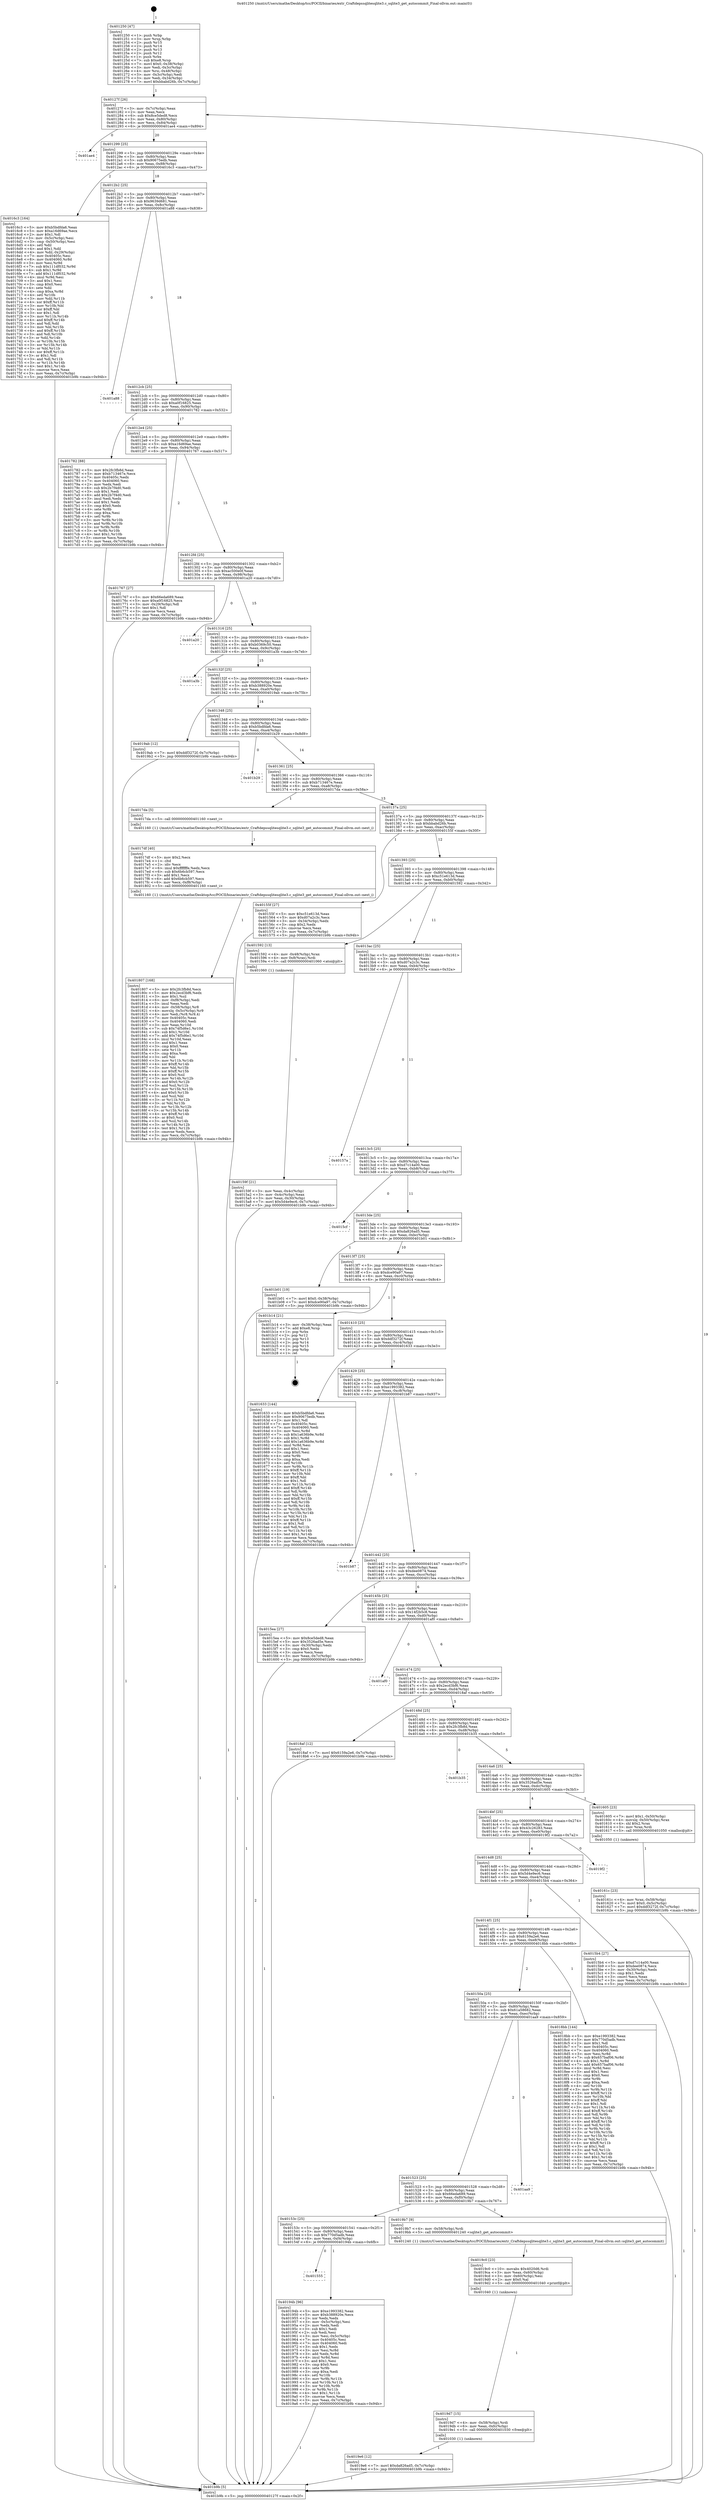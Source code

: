 digraph "0x401250" {
  label = "0x401250 (/mnt/c/Users/mathe/Desktop/tcc/POCII/binaries/extr_Craftdepssqlitesqlite3.c_sqlite3_get_autocommit_Final-ollvm.out::main(0))"
  labelloc = "t"
  node[shape=record]

  Entry [label="",width=0.3,height=0.3,shape=circle,fillcolor=black,style=filled]
  "0x40127f" [label="{
     0x40127f [26]\l
     | [instrs]\l
     &nbsp;&nbsp;0x40127f \<+3\>: mov -0x7c(%rbp),%eax\l
     &nbsp;&nbsp;0x401282 \<+2\>: mov %eax,%ecx\l
     &nbsp;&nbsp;0x401284 \<+6\>: sub $0x8ce5ded8,%ecx\l
     &nbsp;&nbsp;0x40128a \<+3\>: mov %eax,-0x80(%rbp)\l
     &nbsp;&nbsp;0x40128d \<+6\>: mov %ecx,-0x84(%rbp)\l
     &nbsp;&nbsp;0x401293 \<+6\>: je 0000000000401ae4 \<main+0x894\>\l
  }"]
  "0x401ae4" [label="{
     0x401ae4\l
  }", style=dashed]
  "0x401299" [label="{
     0x401299 [25]\l
     | [instrs]\l
     &nbsp;&nbsp;0x401299 \<+5\>: jmp 000000000040129e \<main+0x4e\>\l
     &nbsp;&nbsp;0x40129e \<+3\>: mov -0x80(%rbp),%eax\l
     &nbsp;&nbsp;0x4012a1 \<+5\>: sub $0x90675edb,%eax\l
     &nbsp;&nbsp;0x4012a6 \<+6\>: mov %eax,-0x88(%rbp)\l
     &nbsp;&nbsp;0x4012ac \<+6\>: je 00000000004016c3 \<main+0x473\>\l
  }"]
  Exit [label="",width=0.3,height=0.3,shape=circle,fillcolor=black,style=filled,peripheries=2]
  "0x4016c3" [label="{
     0x4016c3 [164]\l
     | [instrs]\l
     &nbsp;&nbsp;0x4016c3 \<+5\>: mov $0xb5bdfda6,%eax\l
     &nbsp;&nbsp;0x4016c8 \<+5\>: mov $0xa16d69ae,%ecx\l
     &nbsp;&nbsp;0x4016cd \<+2\>: mov $0x1,%dl\l
     &nbsp;&nbsp;0x4016cf \<+3\>: mov -0x5c(%rbp),%esi\l
     &nbsp;&nbsp;0x4016d2 \<+3\>: cmp -0x50(%rbp),%esi\l
     &nbsp;&nbsp;0x4016d5 \<+4\>: setl %dil\l
     &nbsp;&nbsp;0x4016d9 \<+4\>: and $0x1,%dil\l
     &nbsp;&nbsp;0x4016dd \<+4\>: mov %dil,-0x29(%rbp)\l
     &nbsp;&nbsp;0x4016e1 \<+7\>: mov 0x40405c,%esi\l
     &nbsp;&nbsp;0x4016e8 \<+8\>: mov 0x404060,%r8d\l
     &nbsp;&nbsp;0x4016f0 \<+3\>: mov %esi,%r9d\l
     &nbsp;&nbsp;0x4016f3 \<+7\>: sub $0x111df032,%r9d\l
     &nbsp;&nbsp;0x4016fa \<+4\>: sub $0x1,%r9d\l
     &nbsp;&nbsp;0x4016fe \<+7\>: add $0x111df032,%r9d\l
     &nbsp;&nbsp;0x401705 \<+4\>: imul %r9d,%esi\l
     &nbsp;&nbsp;0x401709 \<+3\>: and $0x1,%esi\l
     &nbsp;&nbsp;0x40170c \<+3\>: cmp $0x0,%esi\l
     &nbsp;&nbsp;0x40170f \<+4\>: sete %dil\l
     &nbsp;&nbsp;0x401713 \<+4\>: cmp $0xa,%r8d\l
     &nbsp;&nbsp;0x401717 \<+4\>: setl %r10b\l
     &nbsp;&nbsp;0x40171b \<+3\>: mov %dil,%r11b\l
     &nbsp;&nbsp;0x40171e \<+4\>: xor $0xff,%r11b\l
     &nbsp;&nbsp;0x401722 \<+3\>: mov %r10b,%bl\l
     &nbsp;&nbsp;0x401725 \<+3\>: xor $0xff,%bl\l
     &nbsp;&nbsp;0x401728 \<+3\>: xor $0x1,%dl\l
     &nbsp;&nbsp;0x40172b \<+3\>: mov %r11b,%r14b\l
     &nbsp;&nbsp;0x40172e \<+4\>: and $0xff,%r14b\l
     &nbsp;&nbsp;0x401732 \<+3\>: and %dl,%dil\l
     &nbsp;&nbsp;0x401735 \<+3\>: mov %bl,%r15b\l
     &nbsp;&nbsp;0x401738 \<+4\>: and $0xff,%r15b\l
     &nbsp;&nbsp;0x40173c \<+3\>: and %dl,%r10b\l
     &nbsp;&nbsp;0x40173f \<+3\>: or %dil,%r14b\l
     &nbsp;&nbsp;0x401742 \<+3\>: or %r10b,%r15b\l
     &nbsp;&nbsp;0x401745 \<+3\>: xor %r15b,%r14b\l
     &nbsp;&nbsp;0x401748 \<+3\>: or %bl,%r11b\l
     &nbsp;&nbsp;0x40174b \<+4\>: xor $0xff,%r11b\l
     &nbsp;&nbsp;0x40174f \<+3\>: or $0x1,%dl\l
     &nbsp;&nbsp;0x401752 \<+3\>: and %dl,%r11b\l
     &nbsp;&nbsp;0x401755 \<+3\>: or %r11b,%r14b\l
     &nbsp;&nbsp;0x401758 \<+4\>: test $0x1,%r14b\l
     &nbsp;&nbsp;0x40175c \<+3\>: cmovne %ecx,%eax\l
     &nbsp;&nbsp;0x40175f \<+3\>: mov %eax,-0x7c(%rbp)\l
     &nbsp;&nbsp;0x401762 \<+5\>: jmp 0000000000401b9b \<main+0x94b\>\l
  }"]
  "0x4012b2" [label="{
     0x4012b2 [25]\l
     | [instrs]\l
     &nbsp;&nbsp;0x4012b2 \<+5\>: jmp 00000000004012b7 \<main+0x67\>\l
     &nbsp;&nbsp;0x4012b7 \<+3\>: mov -0x80(%rbp),%eax\l
     &nbsp;&nbsp;0x4012ba \<+5\>: sub $0x9639d681,%eax\l
     &nbsp;&nbsp;0x4012bf \<+6\>: mov %eax,-0x8c(%rbp)\l
     &nbsp;&nbsp;0x4012c5 \<+6\>: je 0000000000401a88 \<main+0x838\>\l
  }"]
  "0x4019e6" [label="{
     0x4019e6 [12]\l
     | [instrs]\l
     &nbsp;&nbsp;0x4019e6 \<+7\>: movl $0xda826ad5,-0x7c(%rbp)\l
     &nbsp;&nbsp;0x4019ed \<+5\>: jmp 0000000000401b9b \<main+0x94b\>\l
  }"]
  "0x401a88" [label="{
     0x401a88\l
  }", style=dashed]
  "0x4012cb" [label="{
     0x4012cb [25]\l
     | [instrs]\l
     &nbsp;&nbsp;0x4012cb \<+5\>: jmp 00000000004012d0 \<main+0x80\>\l
     &nbsp;&nbsp;0x4012d0 \<+3\>: mov -0x80(%rbp),%eax\l
     &nbsp;&nbsp;0x4012d3 \<+5\>: sub $0xa0f16825,%eax\l
     &nbsp;&nbsp;0x4012d8 \<+6\>: mov %eax,-0x90(%rbp)\l
     &nbsp;&nbsp;0x4012de \<+6\>: je 0000000000401782 \<main+0x532\>\l
  }"]
  "0x4019d7" [label="{
     0x4019d7 [15]\l
     | [instrs]\l
     &nbsp;&nbsp;0x4019d7 \<+4\>: mov -0x58(%rbp),%rdi\l
     &nbsp;&nbsp;0x4019db \<+6\>: mov %eax,-0xfc(%rbp)\l
     &nbsp;&nbsp;0x4019e1 \<+5\>: call 0000000000401030 \<free@plt\>\l
     | [calls]\l
     &nbsp;&nbsp;0x401030 \{1\} (unknown)\l
  }"]
  "0x401782" [label="{
     0x401782 [88]\l
     | [instrs]\l
     &nbsp;&nbsp;0x401782 \<+5\>: mov $0x2fc3fb8d,%eax\l
     &nbsp;&nbsp;0x401787 \<+5\>: mov $0xb713467e,%ecx\l
     &nbsp;&nbsp;0x40178c \<+7\>: mov 0x40405c,%edx\l
     &nbsp;&nbsp;0x401793 \<+7\>: mov 0x404060,%esi\l
     &nbsp;&nbsp;0x40179a \<+2\>: mov %edx,%edi\l
     &nbsp;&nbsp;0x40179c \<+6\>: sub $0x2b7f4d0,%edi\l
     &nbsp;&nbsp;0x4017a2 \<+3\>: sub $0x1,%edi\l
     &nbsp;&nbsp;0x4017a5 \<+6\>: add $0x2b7f4d0,%edi\l
     &nbsp;&nbsp;0x4017ab \<+3\>: imul %edi,%edx\l
     &nbsp;&nbsp;0x4017ae \<+3\>: and $0x1,%edx\l
     &nbsp;&nbsp;0x4017b1 \<+3\>: cmp $0x0,%edx\l
     &nbsp;&nbsp;0x4017b4 \<+4\>: sete %r8b\l
     &nbsp;&nbsp;0x4017b8 \<+3\>: cmp $0xa,%esi\l
     &nbsp;&nbsp;0x4017bb \<+4\>: setl %r9b\l
     &nbsp;&nbsp;0x4017bf \<+3\>: mov %r8b,%r10b\l
     &nbsp;&nbsp;0x4017c2 \<+3\>: and %r9b,%r10b\l
     &nbsp;&nbsp;0x4017c5 \<+3\>: xor %r9b,%r8b\l
     &nbsp;&nbsp;0x4017c8 \<+3\>: or %r8b,%r10b\l
     &nbsp;&nbsp;0x4017cb \<+4\>: test $0x1,%r10b\l
     &nbsp;&nbsp;0x4017cf \<+3\>: cmovne %ecx,%eax\l
     &nbsp;&nbsp;0x4017d2 \<+3\>: mov %eax,-0x7c(%rbp)\l
     &nbsp;&nbsp;0x4017d5 \<+5\>: jmp 0000000000401b9b \<main+0x94b\>\l
  }"]
  "0x4012e4" [label="{
     0x4012e4 [25]\l
     | [instrs]\l
     &nbsp;&nbsp;0x4012e4 \<+5\>: jmp 00000000004012e9 \<main+0x99\>\l
     &nbsp;&nbsp;0x4012e9 \<+3\>: mov -0x80(%rbp),%eax\l
     &nbsp;&nbsp;0x4012ec \<+5\>: sub $0xa16d69ae,%eax\l
     &nbsp;&nbsp;0x4012f1 \<+6\>: mov %eax,-0x94(%rbp)\l
     &nbsp;&nbsp;0x4012f7 \<+6\>: je 0000000000401767 \<main+0x517\>\l
  }"]
  "0x4019c0" [label="{
     0x4019c0 [23]\l
     | [instrs]\l
     &nbsp;&nbsp;0x4019c0 \<+10\>: movabs $0x4020d6,%rdi\l
     &nbsp;&nbsp;0x4019ca \<+3\>: mov %eax,-0x60(%rbp)\l
     &nbsp;&nbsp;0x4019cd \<+3\>: mov -0x60(%rbp),%esi\l
     &nbsp;&nbsp;0x4019d0 \<+2\>: mov $0x0,%al\l
     &nbsp;&nbsp;0x4019d2 \<+5\>: call 0000000000401040 \<printf@plt\>\l
     | [calls]\l
     &nbsp;&nbsp;0x401040 \{1\} (unknown)\l
  }"]
  "0x401767" [label="{
     0x401767 [27]\l
     | [instrs]\l
     &nbsp;&nbsp;0x401767 \<+5\>: mov $0x66eda689,%eax\l
     &nbsp;&nbsp;0x40176c \<+5\>: mov $0xa0f16825,%ecx\l
     &nbsp;&nbsp;0x401771 \<+3\>: mov -0x29(%rbp),%dl\l
     &nbsp;&nbsp;0x401774 \<+3\>: test $0x1,%dl\l
     &nbsp;&nbsp;0x401777 \<+3\>: cmovne %ecx,%eax\l
     &nbsp;&nbsp;0x40177a \<+3\>: mov %eax,-0x7c(%rbp)\l
     &nbsp;&nbsp;0x40177d \<+5\>: jmp 0000000000401b9b \<main+0x94b\>\l
  }"]
  "0x4012fd" [label="{
     0x4012fd [25]\l
     | [instrs]\l
     &nbsp;&nbsp;0x4012fd \<+5\>: jmp 0000000000401302 \<main+0xb2\>\l
     &nbsp;&nbsp;0x401302 \<+3\>: mov -0x80(%rbp),%eax\l
     &nbsp;&nbsp;0x401305 \<+5\>: sub $0xac500e0f,%eax\l
     &nbsp;&nbsp;0x40130a \<+6\>: mov %eax,-0x98(%rbp)\l
     &nbsp;&nbsp;0x401310 \<+6\>: je 0000000000401a20 \<main+0x7d0\>\l
  }"]
  "0x401555" [label="{
     0x401555\l
  }", style=dashed]
  "0x401a20" [label="{
     0x401a20\l
  }", style=dashed]
  "0x401316" [label="{
     0x401316 [25]\l
     | [instrs]\l
     &nbsp;&nbsp;0x401316 \<+5\>: jmp 000000000040131b \<main+0xcb\>\l
     &nbsp;&nbsp;0x40131b \<+3\>: mov -0x80(%rbp),%eax\l
     &nbsp;&nbsp;0x40131e \<+5\>: sub $0xb0369c50,%eax\l
     &nbsp;&nbsp;0x401323 \<+6\>: mov %eax,-0x9c(%rbp)\l
     &nbsp;&nbsp;0x401329 \<+6\>: je 0000000000401a3b \<main+0x7eb\>\l
  }"]
  "0x40194b" [label="{
     0x40194b [96]\l
     | [instrs]\l
     &nbsp;&nbsp;0x40194b \<+5\>: mov $0xe1993382,%eax\l
     &nbsp;&nbsp;0x401950 \<+5\>: mov $0xb388920e,%ecx\l
     &nbsp;&nbsp;0x401955 \<+2\>: xor %edx,%edx\l
     &nbsp;&nbsp;0x401957 \<+3\>: mov -0x5c(%rbp),%esi\l
     &nbsp;&nbsp;0x40195a \<+2\>: mov %edx,%edi\l
     &nbsp;&nbsp;0x40195c \<+3\>: sub $0x1,%edi\l
     &nbsp;&nbsp;0x40195f \<+2\>: sub %edi,%esi\l
     &nbsp;&nbsp;0x401961 \<+3\>: mov %esi,-0x5c(%rbp)\l
     &nbsp;&nbsp;0x401964 \<+7\>: mov 0x40405c,%esi\l
     &nbsp;&nbsp;0x40196b \<+7\>: mov 0x404060,%edi\l
     &nbsp;&nbsp;0x401972 \<+3\>: sub $0x1,%edx\l
     &nbsp;&nbsp;0x401975 \<+3\>: mov %esi,%r8d\l
     &nbsp;&nbsp;0x401978 \<+3\>: add %edx,%r8d\l
     &nbsp;&nbsp;0x40197b \<+4\>: imul %r8d,%esi\l
     &nbsp;&nbsp;0x40197f \<+3\>: and $0x1,%esi\l
     &nbsp;&nbsp;0x401982 \<+3\>: cmp $0x0,%esi\l
     &nbsp;&nbsp;0x401985 \<+4\>: sete %r9b\l
     &nbsp;&nbsp;0x401989 \<+3\>: cmp $0xa,%edi\l
     &nbsp;&nbsp;0x40198c \<+4\>: setl %r10b\l
     &nbsp;&nbsp;0x401990 \<+3\>: mov %r9b,%r11b\l
     &nbsp;&nbsp;0x401993 \<+3\>: and %r10b,%r11b\l
     &nbsp;&nbsp;0x401996 \<+3\>: xor %r10b,%r9b\l
     &nbsp;&nbsp;0x401999 \<+3\>: or %r9b,%r11b\l
     &nbsp;&nbsp;0x40199c \<+4\>: test $0x1,%r11b\l
     &nbsp;&nbsp;0x4019a0 \<+3\>: cmovne %ecx,%eax\l
     &nbsp;&nbsp;0x4019a3 \<+3\>: mov %eax,-0x7c(%rbp)\l
     &nbsp;&nbsp;0x4019a6 \<+5\>: jmp 0000000000401b9b \<main+0x94b\>\l
  }"]
  "0x401a3b" [label="{
     0x401a3b\l
  }", style=dashed]
  "0x40132f" [label="{
     0x40132f [25]\l
     | [instrs]\l
     &nbsp;&nbsp;0x40132f \<+5\>: jmp 0000000000401334 \<main+0xe4\>\l
     &nbsp;&nbsp;0x401334 \<+3\>: mov -0x80(%rbp),%eax\l
     &nbsp;&nbsp;0x401337 \<+5\>: sub $0xb388920e,%eax\l
     &nbsp;&nbsp;0x40133c \<+6\>: mov %eax,-0xa0(%rbp)\l
     &nbsp;&nbsp;0x401342 \<+6\>: je 00000000004019ab \<main+0x75b\>\l
  }"]
  "0x40153c" [label="{
     0x40153c [25]\l
     | [instrs]\l
     &nbsp;&nbsp;0x40153c \<+5\>: jmp 0000000000401541 \<main+0x2f1\>\l
     &nbsp;&nbsp;0x401541 \<+3\>: mov -0x80(%rbp),%eax\l
     &nbsp;&nbsp;0x401544 \<+5\>: sub $0x770d5adb,%eax\l
     &nbsp;&nbsp;0x401549 \<+6\>: mov %eax,-0xf4(%rbp)\l
     &nbsp;&nbsp;0x40154f \<+6\>: je 000000000040194b \<main+0x6fb\>\l
  }"]
  "0x4019ab" [label="{
     0x4019ab [12]\l
     | [instrs]\l
     &nbsp;&nbsp;0x4019ab \<+7\>: movl $0xddf3272f,-0x7c(%rbp)\l
     &nbsp;&nbsp;0x4019b2 \<+5\>: jmp 0000000000401b9b \<main+0x94b\>\l
  }"]
  "0x401348" [label="{
     0x401348 [25]\l
     | [instrs]\l
     &nbsp;&nbsp;0x401348 \<+5\>: jmp 000000000040134d \<main+0xfd\>\l
     &nbsp;&nbsp;0x40134d \<+3\>: mov -0x80(%rbp),%eax\l
     &nbsp;&nbsp;0x401350 \<+5\>: sub $0xb5bdfda6,%eax\l
     &nbsp;&nbsp;0x401355 \<+6\>: mov %eax,-0xa4(%rbp)\l
     &nbsp;&nbsp;0x40135b \<+6\>: je 0000000000401b29 \<main+0x8d9\>\l
  }"]
  "0x4019b7" [label="{
     0x4019b7 [9]\l
     | [instrs]\l
     &nbsp;&nbsp;0x4019b7 \<+4\>: mov -0x58(%rbp),%rdi\l
     &nbsp;&nbsp;0x4019bb \<+5\>: call 0000000000401240 \<sqlite3_get_autocommit\>\l
     | [calls]\l
     &nbsp;&nbsp;0x401240 \{1\} (/mnt/c/Users/mathe/Desktop/tcc/POCII/binaries/extr_Craftdepssqlitesqlite3.c_sqlite3_get_autocommit_Final-ollvm.out::sqlite3_get_autocommit)\l
  }"]
  "0x401b29" [label="{
     0x401b29\l
  }", style=dashed]
  "0x401361" [label="{
     0x401361 [25]\l
     | [instrs]\l
     &nbsp;&nbsp;0x401361 \<+5\>: jmp 0000000000401366 \<main+0x116\>\l
     &nbsp;&nbsp;0x401366 \<+3\>: mov -0x80(%rbp),%eax\l
     &nbsp;&nbsp;0x401369 \<+5\>: sub $0xb713467e,%eax\l
     &nbsp;&nbsp;0x40136e \<+6\>: mov %eax,-0xa8(%rbp)\l
     &nbsp;&nbsp;0x401374 \<+6\>: je 00000000004017da \<main+0x58a\>\l
  }"]
  "0x401523" [label="{
     0x401523 [25]\l
     | [instrs]\l
     &nbsp;&nbsp;0x401523 \<+5\>: jmp 0000000000401528 \<main+0x2d8\>\l
     &nbsp;&nbsp;0x401528 \<+3\>: mov -0x80(%rbp),%eax\l
     &nbsp;&nbsp;0x40152b \<+5\>: sub $0x66eda689,%eax\l
     &nbsp;&nbsp;0x401530 \<+6\>: mov %eax,-0xf0(%rbp)\l
     &nbsp;&nbsp;0x401536 \<+6\>: je 00000000004019b7 \<main+0x767\>\l
  }"]
  "0x4017da" [label="{
     0x4017da [5]\l
     | [instrs]\l
     &nbsp;&nbsp;0x4017da \<+5\>: call 0000000000401160 \<next_i\>\l
     | [calls]\l
     &nbsp;&nbsp;0x401160 \{1\} (/mnt/c/Users/mathe/Desktop/tcc/POCII/binaries/extr_Craftdepssqlitesqlite3.c_sqlite3_get_autocommit_Final-ollvm.out::next_i)\l
  }"]
  "0x40137a" [label="{
     0x40137a [25]\l
     | [instrs]\l
     &nbsp;&nbsp;0x40137a \<+5\>: jmp 000000000040137f \<main+0x12f\>\l
     &nbsp;&nbsp;0x40137f \<+3\>: mov -0x80(%rbp),%eax\l
     &nbsp;&nbsp;0x401382 \<+5\>: sub $0xbbabd26b,%eax\l
     &nbsp;&nbsp;0x401387 \<+6\>: mov %eax,-0xac(%rbp)\l
     &nbsp;&nbsp;0x40138d \<+6\>: je 000000000040155f \<main+0x30f\>\l
  }"]
  "0x401aa9" [label="{
     0x401aa9\l
  }", style=dashed]
  "0x40155f" [label="{
     0x40155f [27]\l
     | [instrs]\l
     &nbsp;&nbsp;0x40155f \<+5\>: mov $0xc51e613d,%eax\l
     &nbsp;&nbsp;0x401564 \<+5\>: mov $0xd07a2c3c,%ecx\l
     &nbsp;&nbsp;0x401569 \<+3\>: mov -0x34(%rbp),%edx\l
     &nbsp;&nbsp;0x40156c \<+3\>: cmp $0x2,%edx\l
     &nbsp;&nbsp;0x40156f \<+3\>: cmovne %ecx,%eax\l
     &nbsp;&nbsp;0x401572 \<+3\>: mov %eax,-0x7c(%rbp)\l
     &nbsp;&nbsp;0x401575 \<+5\>: jmp 0000000000401b9b \<main+0x94b\>\l
  }"]
  "0x401393" [label="{
     0x401393 [25]\l
     | [instrs]\l
     &nbsp;&nbsp;0x401393 \<+5\>: jmp 0000000000401398 \<main+0x148\>\l
     &nbsp;&nbsp;0x401398 \<+3\>: mov -0x80(%rbp),%eax\l
     &nbsp;&nbsp;0x40139b \<+5\>: sub $0xc51e613d,%eax\l
     &nbsp;&nbsp;0x4013a0 \<+6\>: mov %eax,-0xb0(%rbp)\l
     &nbsp;&nbsp;0x4013a6 \<+6\>: je 0000000000401592 \<main+0x342\>\l
  }"]
  "0x401b9b" [label="{
     0x401b9b [5]\l
     | [instrs]\l
     &nbsp;&nbsp;0x401b9b \<+5\>: jmp 000000000040127f \<main+0x2f\>\l
  }"]
  "0x401250" [label="{
     0x401250 [47]\l
     | [instrs]\l
     &nbsp;&nbsp;0x401250 \<+1\>: push %rbp\l
     &nbsp;&nbsp;0x401251 \<+3\>: mov %rsp,%rbp\l
     &nbsp;&nbsp;0x401254 \<+2\>: push %r15\l
     &nbsp;&nbsp;0x401256 \<+2\>: push %r14\l
     &nbsp;&nbsp;0x401258 \<+2\>: push %r13\l
     &nbsp;&nbsp;0x40125a \<+2\>: push %r12\l
     &nbsp;&nbsp;0x40125c \<+1\>: push %rbx\l
     &nbsp;&nbsp;0x40125d \<+7\>: sub $0xe8,%rsp\l
     &nbsp;&nbsp;0x401264 \<+7\>: movl $0x0,-0x38(%rbp)\l
     &nbsp;&nbsp;0x40126b \<+3\>: mov %edi,-0x3c(%rbp)\l
     &nbsp;&nbsp;0x40126e \<+4\>: mov %rsi,-0x48(%rbp)\l
     &nbsp;&nbsp;0x401272 \<+3\>: mov -0x3c(%rbp),%edi\l
     &nbsp;&nbsp;0x401275 \<+3\>: mov %edi,-0x34(%rbp)\l
     &nbsp;&nbsp;0x401278 \<+7\>: movl $0xbbabd26b,-0x7c(%rbp)\l
  }"]
  "0x40150a" [label="{
     0x40150a [25]\l
     | [instrs]\l
     &nbsp;&nbsp;0x40150a \<+5\>: jmp 000000000040150f \<main+0x2bf\>\l
     &nbsp;&nbsp;0x40150f \<+3\>: mov -0x80(%rbp),%eax\l
     &nbsp;&nbsp;0x401512 \<+5\>: sub $0x61a58682,%eax\l
     &nbsp;&nbsp;0x401517 \<+6\>: mov %eax,-0xec(%rbp)\l
     &nbsp;&nbsp;0x40151d \<+6\>: je 0000000000401aa9 \<main+0x859\>\l
  }"]
  "0x401592" [label="{
     0x401592 [13]\l
     | [instrs]\l
     &nbsp;&nbsp;0x401592 \<+4\>: mov -0x48(%rbp),%rax\l
     &nbsp;&nbsp;0x401596 \<+4\>: mov 0x8(%rax),%rdi\l
     &nbsp;&nbsp;0x40159a \<+5\>: call 0000000000401060 \<atoi@plt\>\l
     | [calls]\l
     &nbsp;&nbsp;0x401060 \{1\} (unknown)\l
  }"]
  "0x4013ac" [label="{
     0x4013ac [25]\l
     | [instrs]\l
     &nbsp;&nbsp;0x4013ac \<+5\>: jmp 00000000004013b1 \<main+0x161\>\l
     &nbsp;&nbsp;0x4013b1 \<+3\>: mov -0x80(%rbp),%eax\l
     &nbsp;&nbsp;0x4013b4 \<+5\>: sub $0xd07a2c3c,%eax\l
     &nbsp;&nbsp;0x4013b9 \<+6\>: mov %eax,-0xb4(%rbp)\l
     &nbsp;&nbsp;0x4013bf \<+6\>: je 000000000040157a \<main+0x32a\>\l
  }"]
  "0x40159f" [label="{
     0x40159f [21]\l
     | [instrs]\l
     &nbsp;&nbsp;0x40159f \<+3\>: mov %eax,-0x4c(%rbp)\l
     &nbsp;&nbsp;0x4015a2 \<+3\>: mov -0x4c(%rbp),%eax\l
     &nbsp;&nbsp;0x4015a5 \<+3\>: mov %eax,-0x30(%rbp)\l
     &nbsp;&nbsp;0x4015a8 \<+7\>: movl $0x5d4e9ec6,-0x7c(%rbp)\l
     &nbsp;&nbsp;0x4015af \<+5\>: jmp 0000000000401b9b \<main+0x94b\>\l
  }"]
  "0x4018bb" [label="{
     0x4018bb [144]\l
     | [instrs]\l
     &nbsp;&nbsp;0x4018bb \<+5\>: mov $0xe1993382,%eax\l
     &nbsp;&nbsp;0x4018c0 \<+5\>: mov $0x770d5adb,%ecx\l
     &nbsp;&nbsp;0x4018c5 \<+2\>: mov $0x1,%dl\l
     &nbsp;&nbsp;0x4018c7 \<+7\>: mov 0x40405c,%esi\l
     &nbsp;&nbsp;0x4018ce \<+7\>: mov 0x404060,%edi\l
     &nbsp;&nbsp;0x4018d5 \<+3\>: mov %esi,%r8d\l
     &nbsp;&nbsp;0x4018d8 \<+7\>: sub $0x657baf06,%r8d\l
     &nbsp;&nbsp;0x4018df \<+4\>: sub $0x1,%r8d\l
     &nbsp;&nbsp;0x4018e3 \<+7\>: add $0x657baf06,%r8d\l
     &nbsp;&nbsp;0x4018ea \<+4\>: imul %r8d,%esi\l
     &nbsp;&nbsp;0x4018ee \<+3\>: and $0x1,%esi\l
     &nbsp;&nbsp;0x4018f1 \<+3\>: cmp $0x0,%esi\l
     &nbsp;&nbsp;0x4018f4 \<+4\>: sete %r9b\l
     &nbsp;&nbsp;0x4018f8 \<+3\>: cmp $0xa,%edi\l
     &nbsp;&nbsp;0x4018fb \<+4\>: setl %r10b\l
     &nbsp;&nbsp;0x4018ff \<+3\>: mov %r9b,%r11b\l
     &nbsp;&nbsp;0x401902 \<+4\>: xor $0xff,%r11b\l
     &nbsp;&nbsp;0x401906 \<+3\>: mov %r10b,%bl\l
     &nbsp;&nbsp;0x401909 \<+3\>: xor $0xff,%bl\l
     &nbsp;&nbsp;0x40190c \<+3\>: xor $0x1,%dl\l
     &nbsp;&nbsp;0x40190f \<+3\>: mov %r11b,%r14b\l
     &nbsp;&nbsp;0x401912 \<+4\>: and $0xff,%r14b\l
     &nbsp;&nbsp;0x401916 \<+3\>: and %dl,%r9b\l
     &nbsp;&nbsp;0x401919 \<+3\>: mov %bl,%r15b\l
     &nbsp;&nbsp;0x40191c \<+4\>: and $0xff,%r15b\l
     &nbsp;&nbsp;0x401920 \<+3\>: and %dl,%r10b\l
     &nbsp;&nbsp;0x401923 \<+3\>: or %r9b,%r14b\l
     &nbsp;&nbsp;0x401926 \<+3\>: or %r10b,%r15b\l
     &nbsp;&nbsp;0x401929 \<+3\>: xor %r15b,%r14b\l
     &nbsp;&nbsp;0x40192c \<+3\>: or %bl,%r11b\l
     &nbsp;&nbsp;0x40192f \<+4\>: xor $0xff,%r11b\l
     &nbsp;&nbsp;0x401933 \<+3\>: or $0x1,%dl\l
     &nbsp;&nbsp;0x401936 \<+3\>: and %dl,%r11b\l
     &nbsp;&nbsp;0x401939 \<+3\>: or %r11b,%r14b\l
     &nbsp;&nbsp;0x40193c \<+4\>: test $0x1,%r14b\l
     &nbsp;&nbsp;0x401940 \<+3\>: cmovne %ecx,%eax\l
     &nbsp;&nbsp;0x401943 \<+3\>: mov %eax,-0x7c(%rbp)\l
     &nbsp;&nbsp;0x401946 \<+5\>: jmp 0000000000401b9b \<main+0x94b\>\l
  }"]
  "0x40157a" [label="{
     0x40157a\l
  }", style=dashed]
  "0x4013c5" [label="{
     0x4013c5 [25]\l
     | [instrs]\l
     &nbsp;&nbsp;0x4013c5 \<+5\>: jmp 00000000004013ca \<main+0x17a\>\l
     &nbsp;&nbsp;0x4013ca \<+3\>: mov -0x80(%rbp),%eax\l
     &nbsp;&nbsp;0x4013cd \<+5\>: sub $0xd7c14a00,%eax\l
     &nbsp;&nbsp;0x4013d2 \<+6\>: mov %eax,-0xb8(%rbp)\l
     &nbsp;&nbsp;0x4013d8 \<+6\>: je 00000000004015cf \<main+0x37f\>\l
  }"]
  "0x401807" [label="{
     0x401807 [168]\l
     | [instrs]\l
     &nbsp;&nbsp;0x401807 \<+5\>: mov $0x2fc3fb8d,%ecx\l
     &nbsp;&nbsp;0x40180c \<+5\>: mov $0x2ecd3bf6,%edx\l
     &nbsp;&nbsp;0x401811 \<+3\>: mov $0x1,%sil\l
     &nbsp;&nbsp;0x401814 \<+6\>: mov -0xf8(%rbp),%edi\l
     &nbsp;&nbsp;0x40181a \<+3\>: imul %eax,%edi\l
     &nbsp;&nbsp;0x40181d \<+4\>: mov -0x58(%rbp),%r8\l
     &nbsp;&nbsp;0x401821 \<+4\>: movslq -0x5c(%rbp),%r9\l
     &nbsp;&nbsp;0x401825 \<+4\>: mov %edi,(%r8,%r9,4)\l
     &nbsp;&nbsp;0x401829 \<+7\>: mov 0x40405c,%eax\l
     &nbsp;&nbsp;0x401830 \<+7\>: mov 0x404060,%edi\l
     &nbsp;&nbsp;0x401837 \<+3\>: mov %eax,%r10d\l
     &nbsp;&nbsp;0x40183a \<+7\>: sub $0x74f5d6e1,%r10d\l
     &nbsp;&nbsp;0x401841 \<+4\>: sub $0x1,%r10d\l
     &nbsp;&nbsp;0x401845 \<+7\>: add $0x74f5d6e1,%r10d\l
     &nbsp;&nbsp;0x40184c \<+4\>: imul %r10d,%eax\l
     &nbsp;&nbsp;0x401850 \<+3\>: and $0x1,%eax\l
     &nbsp;&nbsp;0x401853 \<+3\>: cmp $0x0,%eax\l
     &nbsp;&nbsp;0x401856 \<+4\>: sete %r11b\l
     &nbsp;&nbsp;0x40185a \<+3\>: cmp $0xa,%edi\l
     &nbsp;&nbsp;0x40185d \<+3\>: setl %bl\l
     &nbsp;&nbsp;0x401860 \<+3\>: mov %r11b,%r14b\l
     &nbsp;&nbsp;0x401863 \<+4\>: xor $0xff,%r14b\l
     &nbsp;&nbsp;0x401867 \<+3\>: mov %bl,%r15b\l
     &nbsp;&nbsp;0x40186a \<+4\>: xor $0xff,%r15b\l
     &nbsp;&nbsp;0x40186e \<+4\>: xor $0x0,%sil\l
     &nbsp;&nbsp;0x401872 \<+3\>: mov %r14b,%r12b\l
     &nbsp;&nbsp;0x401875 \<+4\>: and $0x0,%r12b\l
     &nbsp;&nbsp;0x401879 \<+3\>: and %sil,%r11b\l
     &nbsp;&nbsp;0x40187c \<+3\>: mov %r15b,%r13b\l
     &nbsp;&nbsp;0x40187f \<+4\>: and $0x0,%r13b\l
     &nbsp;&nbsp;0x401883 \<+3\>: and %sil,%bl\l
     &nbsp;&nbsp;0x401886 \<+3\>: or %r11b,%r12b\l
     &nbsp;&nbsp;0x401889 \<+3\>: or %bl,%r13b\l
     &nbsp;&nbsp;0x40188c \<+3\>: xor %r13b,%r12b\l
     &nbsp;&nbsp;0x40188f \<+3\>: or %r15b,%r14b\l
     &nbsp;&nbsp;0x401892 \<+4\>: xor $0xff,%r14b\l
     &nbsp;&nbsp;0x401896 \<+4\>: or $0x0,%sil\l
     &nbsp;&nbsp;0x40189a \<+3\>: and %sil,%r14b\l
     &nbsp;&nbsp;0x40189d \<+3\>: or %r14b,%r12b\l
     &nbsp;&nbsp;0x4018a0 \<+4\>: test $0x1,%r12b\l
     &nbsp;&nbsp;0x4018a4 \<+3\>: cmovne %edx,%ecx\l
     &nbsp;&nbsp;0x4018a7 \<+3\>: mov %ecx,-0x7c(%rbp)\l
     &nbsp;&nbsp;0x4018aa \<+5\>: jmp 0000000000401b9b \<main+0x94b\>\l
  }"]
  "0x4015cf" [label="{
     0x4015cf\l
  }", style=dashed]
  "0x4013de" [label="{
     0x4013de [25]\l
     | [instrs]\l
     &nbsp;&nbsp;0x4013de \<+5\>: jmp 00000000004013e3 \<main+0x193\>\l
     &nbsp;&nbsp;0x4013e3 \<+3\>: mov -0x80(%rbp),%eax\l
     &nbsp;&nbsp;0x4013e6 \<+5\>: sub $0xda826ad5,%eax\l
     &nbsp;&nbsp;0x4013eb \<+6\>: mov %eax,-0xbc(%rbp)\l
     &nbsp;&nbsp;0x4013f1 \<+6\>: je 0000000000401b01 \<main+0x8b1\>\l
  }"]
  "0x4017df" [label="{
     0x4017df [40]\l
     | [instrs]\l
     &nbsp;&nbsp;0x4017df \<+5\>: mov $0x2,%ecx\l
     &nbsp;&nbsp;0x4017e4 \<+1\>: cltd\l
     &nbsp;&nbsp;0x4017e5 \<+2\>: idiv %ecx\l
     &nbsp;&nbsp;0x4017e7 \<+6\>: imul $0xfffffffe,%edx,%ecx\l
     &nbsp;&nbsp;0x4017ed \<+6\>: sub $0x6b6cb597,%ecx\l
     &nbsp;&nbsp;0x4017f3 \<+3\>: add $0x1,%ecx\l
     &nbsp;&nbsp;0x4017f6 \<+6\>: add $0x6b6cb597,%ecx\l
     &nbsp;&nbsp;0x4017fc \<+6\>: mov %ecx,-0xf8(%rbp)\l
     &nbsp;&nbsp;0x401802 \<+5\>: call 0000000000401160 \<next_i\>\l
     | [calls]\l
     &nbsp;&nbsp;0x401160 \{1\} (/mnt/c/Users/mathe/Desktop/tcc/POCII/binaries/extr_Craftdepssqlitesqlite3.c_sqlite3_get_autocommit_Final-ollvm.out::next_i)\l
  }"]
  "0x401b01" [label="{
     0x401b01 [19]\l
     | [instrs]\l
     &nbsp;&nbsp;0x401b01 \<+7\>: movl $0x0,-0x38(%rbp)\l
     &nbsp;&nbsp;0x401b08 \<+7\>: movl $0xdce90a97,-0x7c(%rbp)\l
     &nbsp;&nbsp;0x401b0f \<+5\>: jmp 0000000000401b9b \<main+0x94b\>\l
  }"]
  "0x4013f7" [label="{
     0x4013f7 [25]\l
     | [instrs]\l
     &nbsp;&nbsp;0x4013f7 \<+5\>: jmp 00000000004013fc \<main+0x1ac\>\l
     &nbsp;&nbsp;0x4013fc \<+3\>: mov -0x80(%rbp),%eax\l
     &nbsp;&nbsp;0x4013ff \<+5\>: sub $0xdce90a97,%eax\l
     &nbsp;&nbsp;0x401404 \<+6\>: mov %eax,-0xc0(%rbp)\l
     &nbsp;&nbsp;0x40140a \<+6\>: je 0000000000401b14 \<main+0x8c4\>\l
  }"]
  "0x40161c" [label="{
     0x40161c [23]\l
     | [instrs]\l
     &nbsp;&nbsp;0x40161c \<+4\>: mov %rax,-0x58(%rbp)\l
     &nbsp;&nbsp;0x401620 \<+7\>: movl $0x0,-0x5c(%rbp)\l
     &nbsp;&nbsp;0x401627 \<+7\>: movl $0xddf3272f,-0x7c(%rbp)\l
     &nbsp;&nbsp;0x40162e \<+5\>: jmp 0000000000401b9b \<main+0x94b\>\l
  }"]
  "0x401b14" [label="{
     0x401b14 [21]\l
     | [instrs]\l
     &nbsp;&nbsp;0x401b14 \<+3\>: mov -0x38(%rbp),%eax\l
     &nbsp;&nbsp;0x401b17 \<+7\>: add $0xe8,%rsp\l
     &nbsp;&nbsp;0x401b1e \<+1\>: pop %rbx\l
     &nbsp;&nbsp;0x401b1f \<+2\>: pop %r12\l
     &nbsp;&nbsp;0x401b21 \<+2\>: pop %r13\l
     &nbsp;&nbsp;0x401b23 \<+2\>: pop %r14\l
     &nbsp;&nbsp;0x401b25 \<+2\>: pop %r15\l
     &nbsp;&nbsp;0x401b27 \<+1\>: pop %rbp\l
     &nbsp;&nbsp;0x401b28 \<+1\>: ret\l
  }"]
  "0x401410" [label="{
     0x401410 [25]\l
     | [instrs]\l
     &nbsp;&nbsp;0x401410 \<+5\>: jmp 0000000000401415 \<main+0x1c5\>\l
     &nbsp;&nbsp;0x401415 \<+3\>: mov -0x80(%rbp),%eax\l
     &nbsp;&nbsp;0x401418 \<+5\>: sub $0xddf3272f,%eax\l
     &nbsp;&nbsp;0x40141d \<+6\>: mov %eax,-0xc4(%rbp)\l
     &nbsp;&nbsp;0x401423 \<+6\>: je 0000000000401633 \<main+0x3e3\>\l
  }"]
  "0x4014f1" [label="{
     0x4014f1 [25]\l
     | [instrs]\l
     &nbsp;&nbsp;0x4014f1 \<+5\>: jmp 00000000004014f6 \<main+0x2a6\>\l
     &nbsp;&nbsp;0x4014f6 \<+3\>: mov -0x80(%rbp),%eax\l
     &nbsp;&nbsp;0x4014f9 \<+5\>: sub $0x6159a2e6,%eax\l
     &nbsp;&nbsp;0x4014fe \<+6\>: mov %eax,-0xe8(%rbp)\l
     &nbsp;&nbsp;0x401504 \<+6\>: je 00000000004018bb \<main+0x66b\>\l
  }"]
  "0x401633" [label="{
     0x401633 [144]\l
     | [instrs]\l
     &nbsp;&nbsp;0x401633 \<+5\>: mov $0xb5bdfda6,%eax\l
     &nbsp;&nbsp;0x401638 \<+5\>: mov $0x90675edb,%ecx\l
     &nbsp;&nbsp;0x40163d \<+2\>: mov $0x1,%dl\l
     &nbsp;&nbsp;0x40163f \<+7\>: mov 0x40405c,%esi\l
     &nbsp;&nbsp;0x401646 \<+7\>: mov 0x404060,%edi\l
     &nbsp;&nbsp;0x40164d \<+3\>: mov %esi,%r8d\l
     &nbsp;&nbsp;0x401650 \<+7\>: sub $0x1a636b9e,%r8d\l
     &nbsp;&nbsp;0x401657 \<+4\>: sub $0x1,%r8d\l
     &nbsp;&nbsp;0x40165b \<+7\>: add $0x1a636b9e,%r8d\l
     &nbsp;&nbsp;0x401662 \<+4\>: imul %r8d,%esi\l
     &nbsp;&nbsp;0x401666 \<+3\>: and $0x1,%esi\l
     &nbsp;&nbsp;0x401669 \<+3\>: cmp $0x0,%esi\l
     &nbsp;&nbsp;0x40166c \<+4\>: sete %r9b\l
     &nbsp;&nbsp;0x401670 \<+3\>: cmp $0xa,%edi\l
     &nbsp;&nbsp;0x401673 \<+4\>: setl %r10b\l
     &nbsp;&nbsp;0x401677 \<+3\>: mov %r9b,%r11b\l
     &nbsp;&nbsp;0x40167a \<+4\>: xor $0xff,%r11b\l
     &nbsp;&nbsp;0x40167e \<+3\>: mov %r10b,%bl\l
     &nbsp;&nbsp;0x401681 \<+3\>: xor $0xff,%bl\l
     &nbsp;&nbsp;0x401684 \<+3\>: xor $0x1,%dl\l
     &nbsp;&nbsp;0x401687 \<+3\>: mov %r11b,%r14b\l
     &nbsp;&nbsp;0x40168a \<+4\>: and $0xff,%r14b\l
     &nbsp;&nbsp;0x40168e \<+3\>: and %dl,%r9b\l
     &nbsp;&nbsp;0x401691 \<+3\>: mov %bl,%r15b\l
     &nbsp;&nbsp;0x401694 \<+4\>: and $0xff,%r15b\l
     &nbsp;&nbsp;0x401698 \<+3\>: and %dl,%r10b\l
     &nbsp;&nbsp;0x40169b \<+3\>: or %r9b,%r14b\l
     &nbsp;&nbsp;0x40169e \<+3\>: or %r10b,%r15b\l
     &nbsp;&nbsp;0x4016a1 \<+3\>: xor %r15b,%r14b\l
     &nbsp;&nbsp;0x4016a4 \<+3\>: or %bl,%r11b\l
     &nbsp;&nbsp;0x4016a7 \<+4\>: xor $0xff,%r11b\l
     &nbsp;&nbsp;0x4016ab \<+3\>: or $0x1,%dl\l
     &nbsp;&nbsp;0x4016ae \<+3\>: and %dl,%r11b\l
     &nbsp;&nbsp;0x4016b1 \<+3\>: or %r11b,%r14b\l
     &nbsp;&nbsp;0x4016b4 \<+4\>: test $0x1,%r14b\l
     &nbsp;&nbsp;0x4016b8 \<+3\>: cmovne %ecx,%eax\l
     &nbsp;&nbsp;0x4016bb \<+3\>: mov %eax,-0x7c(%rbp)\l
     &nbsp;&nbsp;0x4016be \<+5\>: jmp 0000000000401b9b \<main+0x94b\>\l
  }"]
  "0x401429" [label="{
     0x401429 [25]\l
     | [instrs]\l
     &nbsp;&nbsp;0x401429 \<+5\>: jmp 000000000040142e \<main+0x1de\>\l
     &nbsp;&nbsp;0x40142e \<+3\>: mov -0x80(%rbp),%eax\l
     &nbsp;&nbsp;0x401431 \<+5\>: sub $0xe1993382,%eax\l
     &nbsp;&nbsp;0x401436 \<+6\>: mov %eax,-0xc8(%rbp)\l
     &nbsp;&nbsp;0x40143c \<+6\>: je 0000000000401b87 \<main+0x937\>\l
  }"]
  "0x4015b4" [label="{
     0x4015b4 [27]\l
     | [instrs]\l
     &nbsp;&nbsp;0x4015b4 \<+5\>: mov $0xd7c14a00,%eax\l
     &nbsp;&nbsp;0x4015b9 \<+5\>: mov $0xdee0874,%ecx\l
     &nbsp;&nbsp;0x4015be \<+3\>: mov -0x30(%rbp),%edx\l
     &nbsp;&nbsp;0x4015c1 \<+3\>: cmp $0x1,%edx\l
     &nbsp;&nbsp;0x4015c4 \<+3\>: cmovl %ecx,%eax\l
     &nbsp;&nbsp;0x4015c7 \<+3\>: mov %eax,-0x7c(%rbp)\l
     &nbsp;&nbsp;0x4015ca \<+5\>: jmp 0000000000401b9b \<main+0x94b\>\l
  }"]
  "0x401b87" [label="{
     0x401b87\l
  }", style=dashed]
  "0x401442" [label="{
     0x401442 [25]\l
     | [instrs]\l
     &nbsp;&nbsp;0x401442 \<+5\>: jmp 0000000000401447 \<main+0x1f7\>\l
     &nbsp;&nbsp;0x401447 \<+3\>: mov -0x80(%rbp),%eax\l
     &nbsp;&nbsp;0x40144a \<+5\>: sub $0xdee0874,%eax\l
     &nbsp;&nbsp;0x40144f \<+6\>: mov %eax,-0xcc(%rbp)\l
     &nbsp;&nbsp;0x401455 \<+6\>: je 00000000004015ea \<main+0x39a\>\l
  }"]
  "0x4014d8" [label="{
     0x4014d8 [25]\l
     | [instrs]\l
     &nbsp;&nbsp;0x4014d8 \<+5\>: jmp 00000000004014dd \<main+0x28d\>\l
     &nbsp;&nbsp;0x4014dd \<+3\>: mov -0x80(%rbp),%eax\l
     &nbsp;&nbsp;0x4014e0 \<+5\>: sub $0x5d4e9ec6,%eax\l
     &nbsp;&nbsp;0x4014e5 \<+6\>: mov %eax,-0xe4(%rbp)\l
     &nbsp;&nbsp;0x4014eb \<+6\>: je 00000000004015b4 \<main+0x364\>\l
  }"]
  "0x4015ea" [label="{
     0x4015ea [27]\l
     | [instrs]\l
     &nbsp;&nbsp;0x4015ea \<+5\>: mov $0x8ce5ded8,%eax\l
     &nbsp;&nbsp;0x4015ef \<+5\>: mov $0x3526ad5e,%ecx\l
     &nbsp;&nbsp;0x4015f4 \<+3\>: mov -0x30(%rbp),%edx\l
     &nbsp;&nbsp;0x4015f7 \<+3\>: cmp $0x0,%edx\l
     &nbsp;&nbsp;0x4015fa \<+3\>: cmove %ecx,%eax\l
     &nbsp;&nbsp;0x4015fd \<+3\>: mov %eax,-0x7c(%rbp)\l
     &nbsp;&nbsp;0x401600 \<+5\>: jmp 0000000000401b9b \<main+0x94b\>\l
  }"]
  "0x40145b" [label="{
     0x40145b [25]\l
     | [instrs]\l
     &nbsp;&nbsp;0x40145b \<+5\>: jmp 0000000000401460 \<main+0x210\>\l
     &nbsp;&nbsp;0x401460 \<+3\>: mov -0x80(%rbp),%eax\l
     &nbsp;&nbsp;0x401463 \<+5\>: sub $0x14f2b5c8,%eax\l
     &nbsp;&nbsp;0x401468 \<+6\>: mov %eax,-0xd0(%rbp)\l
     &nbsp;&nbsp;0x40146e \<+6\>: je 0000000000401af0 \<main+0x8a0\>\l
  }"]
  "0x4019f2" [label="{
     0x4019f2\l
  }", style=dashed]
  "0x401af0" [label="{
     0x401af0\l
  }", style=dashed]
  "0x401474" [label="{
     0x401474 [25]\l
     | [instrs]\l
     &nbsp;&nbsp;0x401474 \<+5\>: jmp 0000000000401479 \<main+0x229\>\l
     &nbsp;&nbsp;0x401479 \<+3\>: mov -0x80(%rbp),%eax\l
     &nbsp;&nbsp;0x40147c \<+5\>: sub $0x2ecd3bf6,%eax\l
     &nbsp;&nbsp;0x401481 \<+6\>: mov %eax,-0xd4(%rbp)\l
     &nbsp;&nbsp;0x401487 \<+6\>: je 00000000004018af \<main+0x65f\>\l
  }"]
  "0x4014bf" [label="{
     0x4014bf [25]\l
     | [instrs]\l
     &nbsp;&nbsp;0x4014bf \<+5\>: jmp 00000000004014c4 \<main+0x274\>\l
     &nbsp;&nbsp;0x4014c4 \<+3\>: mov -0x80(%rbp),%eax\l
     &nbsp;&nbsp;0x4014c7 \<+5\>: sub $0x43c26283,%eax\l
     &nbsp;&nbsp;0x4014cc \<+6\>: mov %eax,-0xe0(%rbp)\l
     &nbsp;&nbsp;0x4014d2 \<+6\>: je 00000000004019f2 \<main+0x7a2\>\l
  }"]
  "0x4018af" [label="{
     0x4018af [12]\l
     | [instrs]\l
     &nbsp;&nbsp;0x4018af \<+7\>: movl $0x6159a2e6,-0x7c(%rbp)\l
     &nbsp;&nbsp;0x4018b6 \<+5\>: jmp 0000000000401b9b \<main+0x94b\>\l
  }"]
  "0x40148d" [label="{
     0x40148d [25]\l
     | [instrs]\l
     &nbsp;&nbsp;0x40148d \<+5\>: jmp 0000000000401492 \<main+0x242\>\l
     &nbsp;&nbsp;0x401492 \<+3\>: mov -0x80(%rbp),%eax\l
     &nbsp;&nbsp;0x401495 \<+5\>: sub $0x2fc3fb8d,%eax\l
     &nbsp;&nbsp;0x40149a \<+6\>: mov %eax,-0xd8(%rbp)\l
     &nbsp;&nbsp;0x4014a0 \<+6\>: je 0000000000401b35 \<main+0x8e5\>\l
  }"]
  "0x401605" [label="{
     0x401605 [23]\l
     | [instrs]\l
     &nbsp;&nbsp;0x401605 \<+7\>: movl $0x1,-0x50(%rbp)\l
     &nbsp;&nbsp;0x40160c \<+4\>: movslq -0x50(%rbp),%rax\l
     &nbsp;&nbsp;0x401610 \<+4\>: shl $0x2,%rax\l
     &nbsp;&nbsp;0x401614 \<+3\>: mov %rax,%rdi\l
     &nbsp;&nbsp;0x401617 \<+5\>: call 0000000000401050 \<malloc@plt\>\l
     | [calls]\l
     &nbsp;&nbsp;0x401050 \{1\} (unknown)\l
  }"]
  "0x401b35" [label="{
     0x401b35\l
  }", style=dashed]
  "0x4014a6" [label="{
     0x4014a6 [25]\l
     | [instrs]\l
     &nbsp;&nbsp;0x4014a6 \<+5\>: jmp 00000000004014ab \<main+0x25b\>\l
     &nbsp;&nbsp;0x4014ab \<+3\>: mov -0x80(%rbp),%eax\l
     &nbsp;&nbsp;0x4014ae \<+5\>: sub $0x3526ad5e,%eax\l
     &nbsp;&nbsp;0x4014b3 \<+6\>: mov %eax,-0xdc(%rbp)\l
     &nbsp;&nbsp;0x4014b9 \<+6\>: je 0000000000401605 \<main+0x3b5\>\l
  }"]
  Entry -> "0x401250" [label=" 1"]
  "0x40127f" -> "0x401ae4" [label=" 0"]
  "0x40127f" -> "0x401299" [label=" 20"]
  "0x401b14" -> Exit [label=" 1"]
  "0x401299" -> "0x4016c3" [label=" 2"]
  "0x401299" -> "0x4012b2" [label=" 18"]
  "0x401b01" -> "0x401b9b" [label=" 1"]
  "0x4012b2" -> "0x401a88" [label=" 0"]
  "0x4012b2" -> "0x4012cb" [label=" 18"]
  "0x4019e6" -> "0x401b9b" [label=" 1"]
  "0x4012cb" -> "0x401782" [label=" 1"]
  "0x4012cb" -> "0x4012e4" [label=" 17"]
  "0x4019d7" -> "0x4019e6" [label=" 1"]
  "0x4012e4" -> "0x401767" [label=" 2"]
  "0x4012e4" -> "0x4012fd" [label=" 15"]
  "0x4019c0" -> "0x4019d7" [label=" 1"]
  "0x4012fd" -> "0x401a20" [label=" 0"]
  "0x4012fd" -> "0x401316" [label=" 15"]
  "0x4019b7" -> "0x4019c0" [label=" 1"]
  "0x401316" -> "0x401a3b" [label=" 0"]
  "0x401316" -> "0x40132f" [label=" 15"]
  "0x4019ab" -> "0x401b9b" [label=" 1"]
  "0x40132f" -> "0x4019ab" [label=" 1"]
  "0x40132f" -> "0x401348" [label=" 14"]
  "0x40153c" -> "0x401555" [label=" 0"]
  "0x401348" -> "0x401b29" [label=" 0"]
  "0x401348" -> "0x401361" [label=" 14"]
  "0x40153c" -> "0x40194b" [label=" 1"]
  "0x401361" -> "0x4017da" [label=" 1"]
  "0x401361" -> "0x40137a" [label=" 13"]
  "0x401523" -> "0x40153c" [label=" 1"]
  "0x40137a" -> "0x40155f" [label=" 1"]
  "0x40137a" -> "0x401393" [label=" 12"]
  "0x40155f" -> "0x401b9b" [label=" 1"]
  "0x401250" -> "0x40127f" [label=" 1"]
  "0x401b9b" -> "0x40127f" [label=" 19"]
  "0x401523" -> "0x4019b7" [label=" 1"]
  "0x401393" -> "0x401592" [label=" 1"]
  "0x401393" -> "0x4013ac" [label=" 11"]
  "0x401592" -> "0x40159f" [label=" 1"]
  "0x40159f" -> "0x401b9b" [label=" 1"]
  "0x40150a" -> "0x401523" [label=" 2"]
  "0x4013ac" -> "0x40157a" [label=" 0"]
  "0x4013ac" -> "0x4013c5" [label=" 11"]
  "0x40150a" -> "0x401aa9" [label=" 0"]
  "0x4013c5" -> "0x4015cf" [label=" 0"]
  "0x4013c5" -> "0x4013de" [label=" 11"]
  "0x4018bb" -> "0x401b9b" [label=" 1"]
  "0x4013de" -> "0x401b01" [label=" 1"]
  "0x4013de" -> "0x4013f7" [label=" 10"]
  "0x4014f1" -> "0x40150a" [label=" 2"]
  "0x4013f7" -> "0x401b14" [label=" 1"]
  "0x4013f7" -> "0x401410" [label=" 9"]
  "0x4014f1" -> "0x4018bb" [label=" 1"]
  "0x401410" -> "0x401633" [label=" 2"]
  "0x401410" -> "0x401429" [label=" 7"]
  "0x40194b" -> "0x401b9b" [label=" 1"]
  "0x401429" -> "0x401b87" [label=" 0"]
  "0x401429" -> "0x401442" [label=" 7"]
  "0x4018af" -> "0x401b9b" [label=" 1"]
  "0x401442" -> "0x4015ea" [label=" 1"]
  "0x401442" -> "0x40145b" [label=" 6"]
  "0x4017df" -> "0x401807" [label=" 1"]
  "0x40145b" -> "0x401af0" [label=" 0"]
  "0x40145b" -> "0x401474" [label=" 6"]
  "0x4017da" -> "0x4017df" [label=" 1"]
  "0x401474" -> "0x4018af" [label=" 1"]
  "0x401474" -> "0x40148d" [label=" 5"]
  "0x401767" -> "0x401b9b" [label=" 2"]
  "0x40148d" -> "0x401b35" [label=" 0"]
  "0x40148d" -> "0x4014a6" [label=" 5"]
  "0x4016c3" -> "0x401b9b" [label=" 2"]
  "0x4014a6" -> "0x401605" [label=" 1"]
  "0x4014a6" -> "0x4014bf" [label=" 4"]
  "0x401782" -> "0x401b9b" [label=" 1"]
  "0x4014bf" -> "0x4019f2" [label=" 0"]
  "0x4014bf" -> "0x4014d8" [label=" 4"]
  "0x401807" -> "0x401b9b" [label=" 1"]
  "0x4014d8" -> "0x4015b4" [label=" 1"]
  "0x4014d8" -> "0x4014f1" [label=" 3"]
  "0x4015b4" -> "0x401b9b" [label=" 1"]
  "0x4015ea" -> "0x401b9b" [label=" 1"]
  "0x401605" -> "0x40161c" [label=" 1"]
  "0x40161c" -> "0x401b9b" [label=" 1"]
  "0x401633" -> "0x401b9b" [label=" 2"]
}
